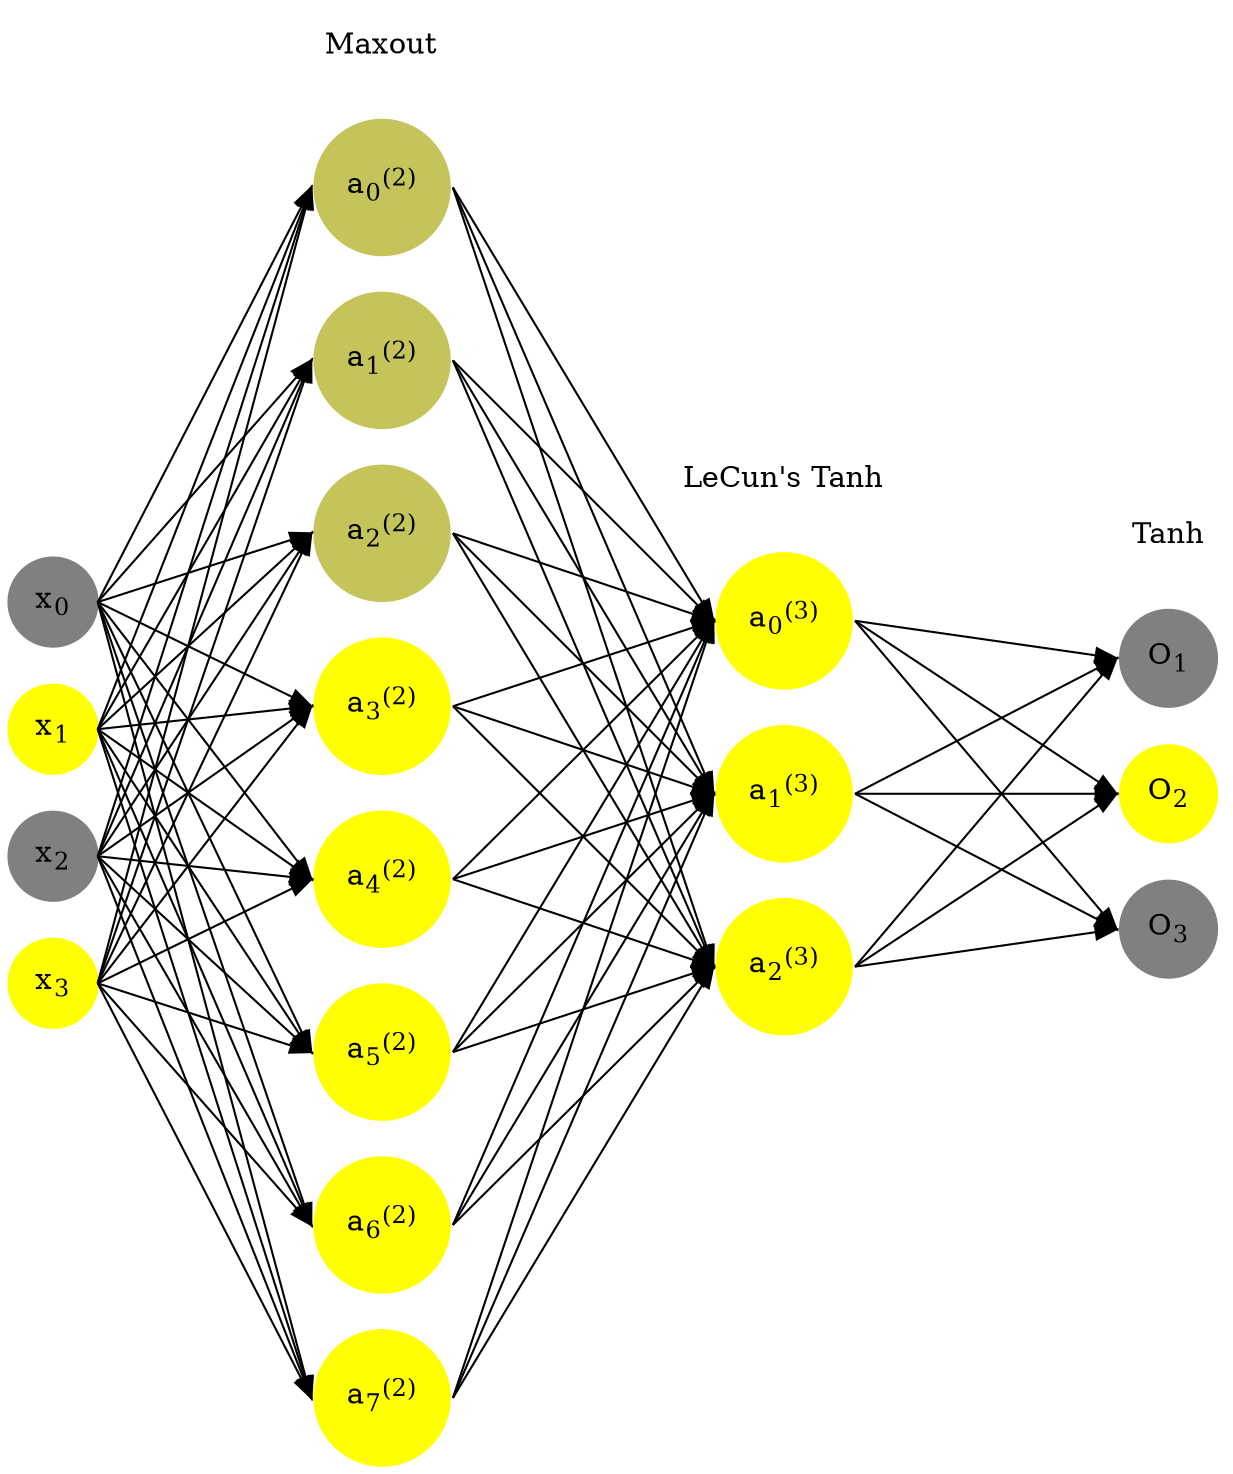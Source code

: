 digraph G {
	rankdir = LR;
	splines=false;
	edge[style=invis];
	ranksep= 1.4;
	{
	node [shape=circle, color="0.1667, 0.0, 0.5", style=filled, fillcolor="0.1667, 0.0, 0.5"];
	x0 [label=<x<sub>0</sub>>];
	}
	{
	node [shape=circle, color="0.1667, 1.0, 1.0", style=filled, fillcolor="0.1667, 1.0, 1.0"];
	x1 [label=<x<sub>1</sub>>];
	}
	{
	node [shape=circle, color="0.1667, 0.0, 0.5", style=filled, fillcolor="0.1667, 0.0, 0.5"];
	x2 [label=<x<sub>2</sub>>];
	}
	{
	node [shape=circle, color="0.1667, 1.0, 1.0", style=filled, fillcolor="0.1667, 1.0, 1.0"];
	x3 [label=<x<sub>3</sub>>];
	}
	{
	node [shape=circle, color="0.1667, 0.533878, 0.766939", style=filled, fillcolor="0.1667, 0.533878, 0.766939"];
	a02 [label=<a<sub>0</sub><sup>(2)</sup>>];
	}
	{
	node [shape=circle, color="0.1667, 0.533878, 0.766939", style=filled, fillcolor="0.1667, 0.533878, 0.766939"];
	a12 [label=<a<sub>1</sub><sup>(2)</sup>>];
	}
	{
	node [shape=circle, color="0.1667, 0.533878, 0.766939", style=filled, fillcolor="0.1667, 0.533878, 0.766939"];
	a22 [label=<a<sub>2</sub><sup>(2)</sup>>];
	}
	{
	node [shape=circle, color="0.1667, 1.608673, 1.304336", style=filled, fillcolor="0.1667, 1.608673, 1.304336"];
	a32 [label=<a<sub>3</sub><sup>(2)</sup>>];
	}
	{
	node [shape=circle, color="0.1667, 1.608673, 1.304336", style=filled, fillcolor="0.1667, 1.608673, 1.304336"];
	a42 [label=<a<sub>4</sub><sup>(2)</sup>>];
	}
	{
	node [shape=circle, color="0.1667, 1.608673, 1.304336", style=filled, fillcolor="0.1667, 1.608673, 1.304336"];
	a52 [label=<a<sub>5</sub><sup>(2)</sup>>];
	}
	{
	node [shape=circle, color="0.1667, 1.608673, 1.304336", style=filled, fillcolor="0.1667, 1.608673, 1.304336"];
	a62 [label=<a<sub>6</sub><sup>(2)</sup>>];
	}
	{
	node [shape=circle, color="0.1667, 1.608673, 1.304336", style=filled, fillcolor="0.1667, 1.608673, 1.304336"];
	a72 [label=<a<sub>7</sub><sup>(2)</sup>>];
	}
	{
	node [shape=circle, color="0.1667, 1.715899, 1.357950", style=filled, fillcolor="0.1667, 1.715899, 1.357950"];
	a03 [label=<a<sub>0</sub><sup>(3)</sup>>];
	}
	{
	node [shape=circle, color="0.1667, 1.697134, 1.348567", style=filled, fillcolor="0.1667, 1.697134, 1.348567"];
	a13 [label=<a<sub>1</sub><sup>(3)</sup>>];
	}
	{
	node [shape=circle, color="0.1667, 1.710188, 1.355094", style=filled, fillcolor="0.1667, 1.710188, 1.355094"];
	a23 [label=<a<sub>2</sub><sup>(3)</sup>>];
	}
	{
	node [shape=circle, color="0.1667, 0.0, 0.5", style=filled, fillcolor="0.1667, 0.0, 0.5"];
	O1 [label=<O<sub>1</sub>>];
	}
	{
	node [shape=circle, color="0.1667, 1.0, 1.0", style=filled, fillcolor="0.1667, 1.0, 1.0"];
	O2 [label=<O<sub>2</sub>>];
	}
	{
	node [shape=circle, color="0.1667, 0.0, 0.5", style=filled, fillcolor="0.1667, 0.0, 0.5"];
	O3 [label=<O<sub>3</sub>>];
	}
	{
	rank=same;
	x0->x1->x2->x3;
	}
	{
	rank=same;
	a02->a12->a22->a32->a42->a52->a62->a72;
	}
	{
	rank=same;
	a03->a13->a23;
	}
	{
	rank=same;
	O1->O2->O3;
	}
	l1 [shape=plaintext,label="Maxout"];
	l1->a02;
	{rank=same; l1;a02};
	l2 [shape=plaintext,label="LeCun's Tanh"];
	l2->a03;
	{rank=same; l2;a03};
	l3 [shape=plaintext,label="Tanh"];
	l3->O1;
	{rank=same; l3;O1};
edge[style=solid, tailport=e, headport=w];
	{x0;x1;x2;x3} -> {a02;a12;a22;a32;a42;a52;a62;a72};
	{a02;a12;a22;a32;a42;a52;a62;a72} -> {a03;a13;a23};
	{a03;a13;a23} -> {O1,O2,O3};
}